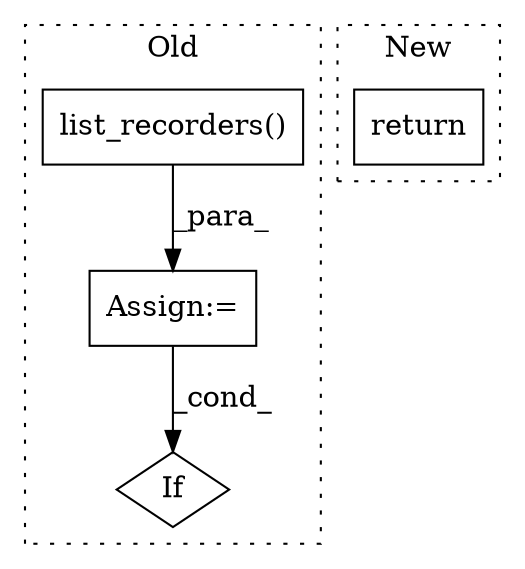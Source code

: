 digraph G {
subgraph cluster0 {
1 [label="list_recorders()" a="75" s="8282" l="21" shape="box"];
3 [label="If" a="96" s="9029" l="3" shape="diamond"];
4 [label="Assign:=" a="68" s="8279" l="3" shape="box"];
label = "Old";
style="dotted";
}
subgraph cluster1 {
2 [label="return" a="93" s="11005" l="7" shape="box"];
label = "New";
style="dotted";
}
1 -> 4 [label="_para_"];
4 -> 3 [label="_cond_"];
}